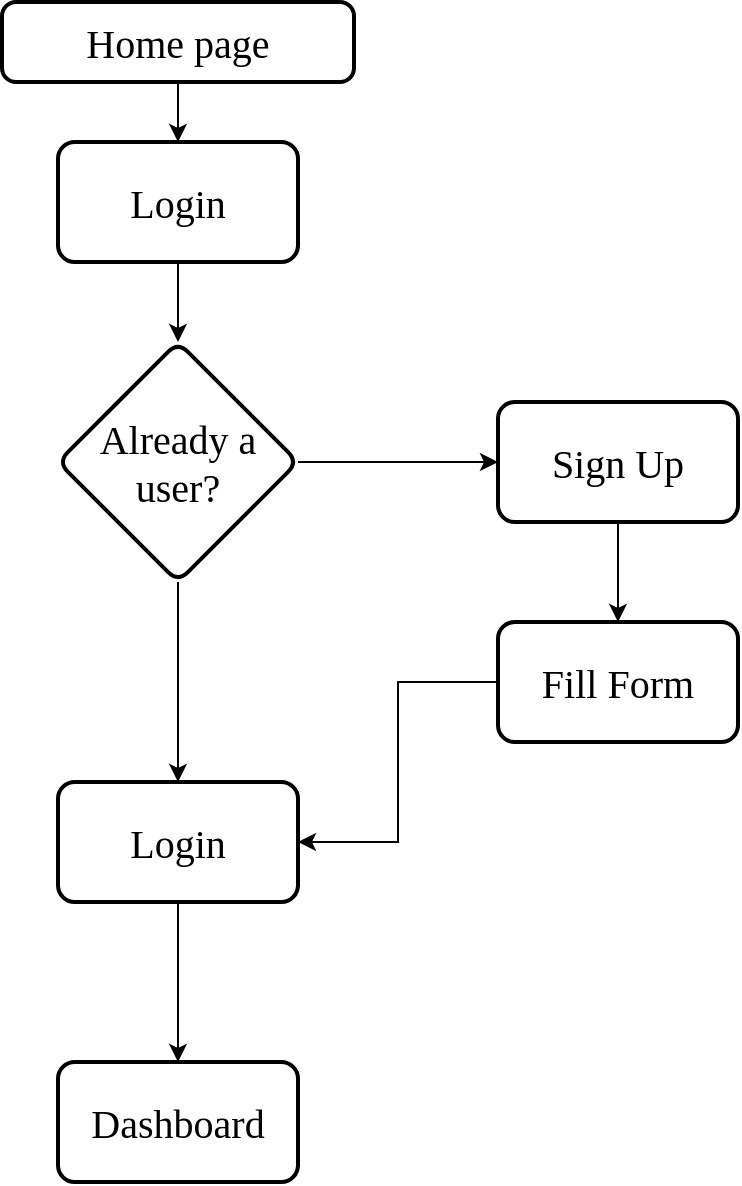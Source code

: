 <mxfile version="21.1.2" type="github">
  <diagram id="C5RBs43oDa-KdzZeNtuy" name="Page-1">
    <mxGraphModel dx="2620" dy="950" grid="1" gridSize="10" guides="1" tooltips="1" connect="1" arrows="1" fold="1" page="1" pageScale="1" pageWidth="827" pageHeight="1169" math="0" shadow="0">
      <root>
        <mxCell id="WIyWlLk6GJQsqaUBKTNV-0" />
        <mxCell id="WIyWlLk6GJQsqaUBKTNV-1" parent="WIyWlLk6GJQsqaUBKTNV-0" />
        <mxCell id="wC1FnH_8r3S7olkzpAsl-23" style="edgeStyle=orthogonalEdgeStyle;rounded=0;orthogonalLoop=1;jettySize=auto;html=1;entryX=0.5;entryY=0;entryDx=0;entryDy=0;" edge="1" parent="WIyWlLk6GJQsqaUBKTNV-1" source="wC1FnH_8r3S7olkzpAsl-2" target="wC1FnH_8r3S7olkzpAsl-21">
          <mxGeometry relative="1" as="geometry" />
        </mxCell>
        <mxCell id="wC1FnH_8r3S7olkzpAsl-2" value="Home page" style="rounded=1;whiteSpace=wrap;html=1;absoluteArcSize=1;arcSize=14;strokeWidth=2;fontFamily=Garamond;fontStyle=0;verticalAlign=middle;fontSize=20;" vertex="1" parent="WIyWlLk6GJQsqaUBKTNV-1">
          <mxGeometry x="-88" y="40" width="176" height="40" as="geometry" />
        </mxCell>
        <mxCell id="wC1FnH_8r3S7olkzpAsl-25" value="" style="edgeStyle=orthogonalEdgeStyle;rounded=0;orthogonalLoop=1;jettySize=auto;html=1;" edge="1" parent="WIyWlLk6GJQsqaUBKTNV-1" source="wC1FnH_8r3S7olkzpAsl-21" target="wC1FnH_8r3S7olkzpAsl-24">
          <mxGeometry relative="1" as="geometry" />
        </mxCell>
        <mxCell id="wC1FnH_8r3S7olkzpAsl-21" value="Login" style="whiteSpace=wrap;html=1;fontSize=20;fontFamily=Garamond;rounded=1;arcSize=14;strokeWidth=2;fontStyle=0;" vertex="1" parent="WIyWlLk6GJQsqaUBKTNV-1">
          <mxGeometry x="-60" y="110" width="120" height="60" as="geometry" />
        </mxCell>
        <mxCell id="wC1FnH_8r3S7olkzpAsl-27" value="" style="edgeStyle=orthogonalEdgeStyle;rounded=0;orthogonalLoop=1;jettySize=auto;html=1;" edge="1" parent="WIyWlLk6GJQsqaUBKTNV-1" source="wC1FnH_8r3S7olkzpAsl-24" target="wC1FnH_8r3S7olkzpAsl-26">
          <mxGeometry relative="1" as="geometry" />
        </mxCell>
        <mxCell id="wC1FnH_8r3S7olkzpAsl-29" value="" style="edgeStyle=orthogonalEdgeStyle;rounded=0;orthogonalLoop=1;jettySize=auto;html=1;" edge="1" parent="WIyWlLk6GJQsqaUBKTNV-1" source="wC1FnH_8r3S7olkzpAsl-24" target="wC1FnH_8r3S7olkzpAsl-28">
          <mxGeometry relative="1" as="geometry" />
        </mxCell>
        <mxCell id="wC1FnH_8r3S7olkzpAsl-24" value="Already a user?" style="rhombus;whiteSpace=wrap;html=1;fontSize=20;fontFamily=Garamond;rounded=1;arcSize=14;strokeWidth=2;fontStyle=0;" vertex="1" parent="WIyWlLk6GJQsqaUBKTNV-1">
          <mxGeometry x="-60" y="210" width="120" height="120" as="geometry" />
        </mxCell>
        <mxCell id="wC1FnH_8r3S7olkzpAsl-43" value="" style="edgeStyle=orthogonalEdgeStyle;rounded=0;orthogonalLoop=1;jettySize=auto;html=1;" edge="1" parent="WIyWlLk6GJQsqaUBKTNV-1" source="wC1FnH_8r3S7olkzpAsl-26" target="wC1FnH_8r3S7olkzpAsl-42">
          <mxGeometry relative="1" as="geometry" />
        </mxCell>
        <mxCell id="wC1FnH_8r3S7olkzpAsl-26" value="Login" style="whiteSpace=wrap;html=1;fontSize=20;fontFamily=Garamond;rounded=1;arcSize=14;strokeWidth=2;fontStyle=0;" vertex="1" parent="WIyWlLk6GJQsqaUBKTNV-1">
          <mxGeometry x="-60" y="430" width="120" height="60" as="geometry" />
        </mxCell>
        <mxCell id="wC1FnH_8r3S7olkzpAsl-32" value="" style="edgeStyle=orthogonalEdgeStyle;rounded=0;orthogonalLoop=1;jettySize=auto;html=1;" edge="1" parent="WIyWlLk6GJQsqaUBKTNV-1" source="wC1FnH_8r3S7olkzpAsl-28" target="wC1FnH_8r3S7olkzpAsl-31">
          <mxGeometry relative="1" as="geometry" />
        </mxCell>
        <mxCell id="wC1FnH_8r3S7olkzpAsl-28" value="Sign Up" style="whiteSpace=wrap;html=1;fontSize=20;fontFamily=Garamond;rounded=1;arcSize=14;strokeWidth=2;fontStyle=0;" vertex="1" parent="WIyWlLk6GJQsqaUBKTNV-1">
          <mxGeometry x="160" y="240" width="120" height="60" as="geometry" />
        </mxCell>
        <mxCell id="wC1FnH_8r3S7olkzpAsl-41" style="edgeStyle=orthogonalEdgeStyle;rounded=0;orthogonalLoop=1;jettySize=auto;html=1;entryX=1;entryY=0.5;entryDx=0;entryDy=0;" edge="1" parent="WIyWlLk6GJQsqaUBKTNV-1" source="wC1FnH_8r3S7olkzpAsl-31" target="wC1FnH_8r3S7olkzpAsl-26">
          <mxGeometry relative="1" as="geometry" />
        </mxCell>
        <mxCell id="wC1FnH_8r3S7olkzpAsl-31" value="Fill Form" style="whiteSpace=wrap;html=1;fontSize=20;fontFamily=Garamond;rounded=1;arcSize=14;strokeWidth=2;fontStyle=0;" vertex="1" parent="WIyWlLk6GJQsqaUBKTNV-1">
          <mxGeometry x="160" y="350" width="120" height="60" as="geometry" />
        </mxCell>
        <mxCell id="wC1FnH_8r3S7olkzpAsl-42" value="Dashboard" style="whiteSpace=wrap;html=1;fontSize=20;fontFamily=Garamond;rounded=1;arcSize=14;strokeWidth=2;fontStyle=0;" vertex="1" parent="WIyWlLk6GJQsqaUBKTNV-1">
          <mxGeometry x="-60" y="570" width="120" height="60" as="geometry" />
        </mxCell>
      </root>
    </mxGraphModel>
  </diagram>
</mxfile>
